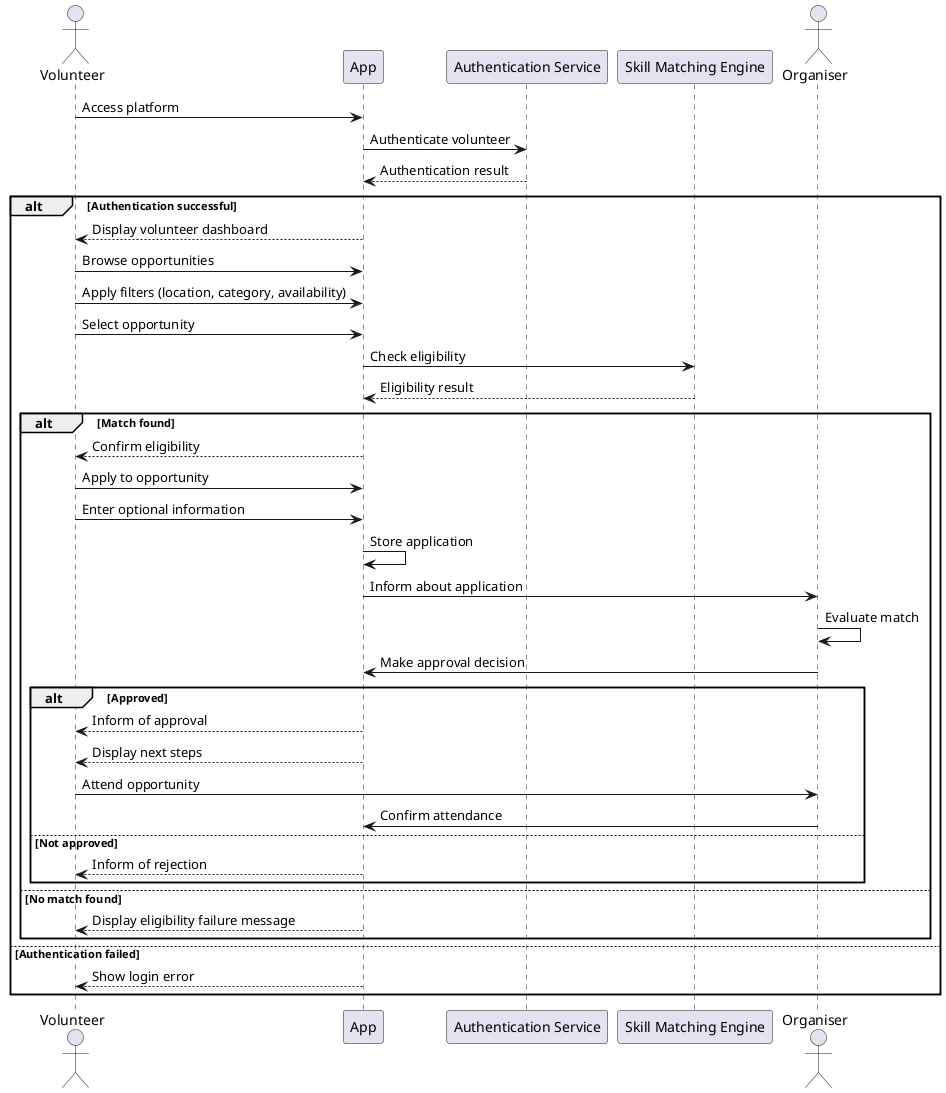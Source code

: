 @startuml
actor Volunteer
participant App
participant "Authentication Service" as Auth
participant "Skill Matching Engine" as SkillMatch
actor Organiser

Volunteer -> App: Access platform
App -> Auth: Authenticate volunteer
Auth --> App: Authentication result

alt Authentication successful
    App --> Volunteer: Display volunteer dashboard
    
    Volunteer -> App: Browse opportunities
    Volunteer -> App: Apply filters (location, category, availability)
    Volunteer -> App: Select opportunity
    
    App -> SkillMatch: Check eligibility
    SkillMatch --> App: Eligibility result
    
    alt Match found
        App --> Volunteer: Confirm eligibility
        Volunteer -> App: Apply to opportunity
        Volunteer -> App: Enter optional information
        App -> App: Store application
        App -> Organiser: Inform about application
        
        Organiser -> Organiser: Evaluate match
        Organiser -> App: Make approval decision
        
        alt Approved
            App --> Volunteer: Inform of approval
            App --> Volunteer: Display next steps
            Volunteer -> Organiser: Attend opportunity
            Organiser -> App: Confirm attendance
        else Not approved
            App --> Volunteer: Inform of rejection
        end
    else No match found
        App --> Volunteer: Display eligibility failure message
    end
else Authentication failed
    App --> Volunteer: Show login error
end

@enduml